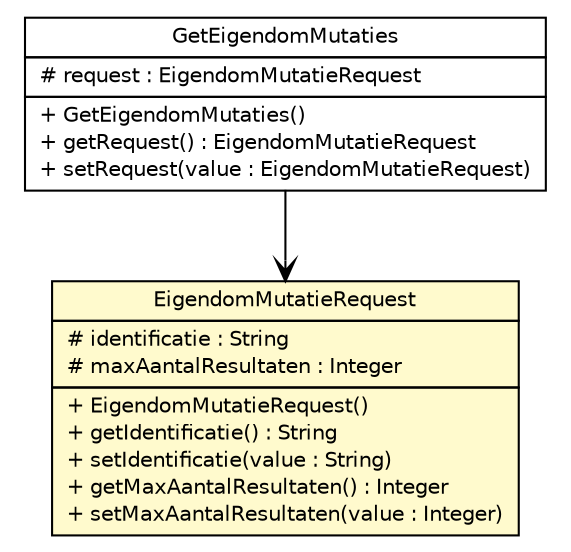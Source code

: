 #!/usr/local/bin/dot
#
# Class diagram 
# Generated by UMLGraph version R5_6-24-gf6e263 (http://www.umlgraph.org/)
#

digraph G {
	edge [fontname="Helvetica",fontsize=10,labelfontname="Helvetica",labelfontsize=10];
	node [fontname="Helvetica",fontsize=10,shape=plaintext];
	nodesep=0.25;
	ranksep=0.5;
	// nl.b3p.brmo.soap.eigendom.GetEigendomMutaties
	c841 [label=<<table title="nl.b3p.brmo.soap.eigendom.GetEigendomMutaties" border="0" cellborder="1" cellspacing="0" cellpadding="2" port="p" href="./GetEigendomMutaties.html">
		<tr><td><table border="0" cellspacing="0" cellpadding="1">
<tr><td align="center" balign="center"> GetEigendomMutaties </td></tr>
		</table></td></tr>
		<tr><td><table border="0" cellspacing="0" cellpadding="1">
<tr><td align="left" balign="left"> # request : EigendomMutatieRequest </td></tr>
		</table></td></tr>
		<tr><td><table border="0" cellspacing="0" cellpadding="1">
<tr><td align="left" balign="left"> + GetEigendomMutaties() </td></tr>
<tr><td align="left" balign="left"> + getRequest() : EigendomMutatieRequest </td></tr>
<tr><td align="left" balign="left"> + setRequest(value : EigendomMutatieRequest) </td></tr>
		</table></td></tr>
		</table>>, URL="./GetEigendomMutaties.html", fontname="Helvetica", fontcolor="black", fontsize=10.0];
	// nl.b3p.brmo.soap.eigendom.EigendomMutatieRequest
	c844 [label=<<table title="nl.b3p.brmo.soap.eigendom.EigendomMutatieRequest" border="0" cellborder="1" cellspacing="0" cellpadding="2" port="p" bgcolor="lemonChiffon" href="./EigendomMutatieRequest.html">
		<tr><td><table border="0" cellspacing="0" cellpadding="1">
<tr><td align="center" balign="center"> EigendomMutatieRequest </td></tr>
		</table></td></tr>
		<tr><td><table border="0" cellspacing="0" cellpadding="1">
<tr><td align="left" balign="left"> # identificatie : String </td></tr>
<tr><td align="left" balign="left"> # maxAantalResultaten : Integer </td></tr>
		</table></td></tr>
		<tr><td><table border="0" cellspacing="0" cellpadding="1">
<tr><td align="left" balign="left"> + EigendomMutatieRequest() </td></tr>
<tr><td align="left" balign="left"> + getIdentificatie() : String </td></tr>
<tr><td align="left" balign="left"> + setIdentificatie(value : String) </td></tr>
<tr><td align="left" balign="left"> + getMaxAantalResultaten() : Integer </td></tr>
<tr><td align="left" balign="left"> + setMaxAantalResultaten(value : Integer) </td></tr>
		</table></td></tr>
		</table>>, URL="./EigendomMutatieRequest.html", fontname="Helvetica", fontcolor="black", fontsize=10.0];
	// nl.b3p.brmo.soap.eigendom.GetEigendomMutaties NAVASSOC nl.b3p.brmo.soap.eigendom.EigendomMutatieRequest
	c841:p -> c844:p [taillabel="", label="", headlabel="", fontname="Helvetica", fontcolor="black", fontsize=10.0, color="black", arrowhead=open];
}

